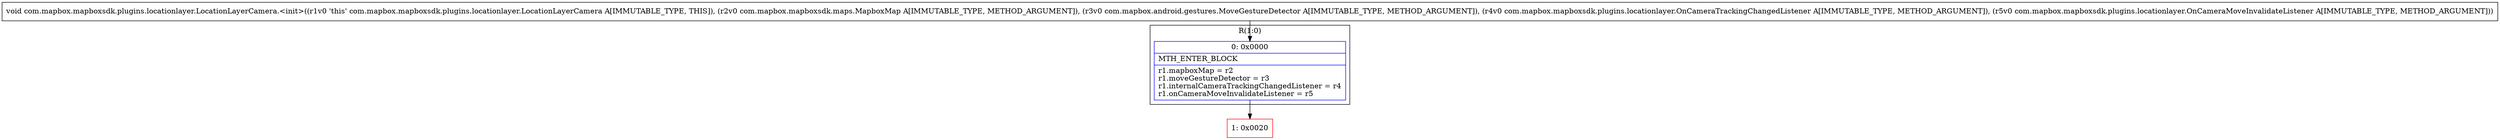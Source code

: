 digraph "CFG forcom.mapbox.mapboxsdk.plugins.locationlayer.LocationLayerCamera.\<init\>(Lcom\/mapbox\/mapboxsdk\/maps\/MapboxMap;Lcom\/mapbox\/android\/gestures\/MoveGestureDetector;Lcom\/mapbox\/mapboxsdk\/plugins\/locationlayer\/OnCameraTrackingChangedListener;Lcom\/mapbox\/mapboxsdk\/plugins\/locationlayer\/OnCameraMoveInvalidateListener;)V" {
subgraph cluster_Region_1357869384 {
label = "R(1:0)";
node [shape=record,color=blue];
Node_0 [shape=record,label="{0\:\ 0x0000|MTH_ENTER_BLOCK\l|r1.mapboxMap = r2\lr1.moveGestureDetector = r3\lr1.internalCameraTrackingChangedListener = r4\lr1.onCameraMoveInvalidateListener = r5\l}"];
}
Node_1 [shape=record,color=red,label="{1\:\ 0x0020}"];
MethodNode[shape=record,label="{void com.mapbox.mapboxsdk.plugins.locationlayer.LocationLayerCamera.\<init\>((r1v0 'this' com.mapbox.mapboxsdk.plugins.locationlayer.LocationLayerCamera A[IMMUTABLE_TYPE, THIS]), (r2v0 com.mapbox.mapboxsdk.maps.MapboxMap A[IMMUTABLE_TYPE, METHOD_ARGUMENT]), (r3v0 com.mapbox.android.gestures.MoveGestureDetector A[IMMUTABLE_TYPE, METHOD_ARGUMENT]), (r4v0 com.mapbox.mapboxsdk.plugins.locationlayer.OnCameraTrackingChangedListener A[IMMUTABLE_TYPE, METHOD_ARGUMENT]), (r5v0 com.mapbox.mapboxsdk.plugins.locationlayer.OnCameraMoveInvalidateListener A[IMMUTABLE_TYPE, METHOD_ARGUMENT])) }"];
MethodNode -> Node_0;
Node_0 -> Node_1;
}

